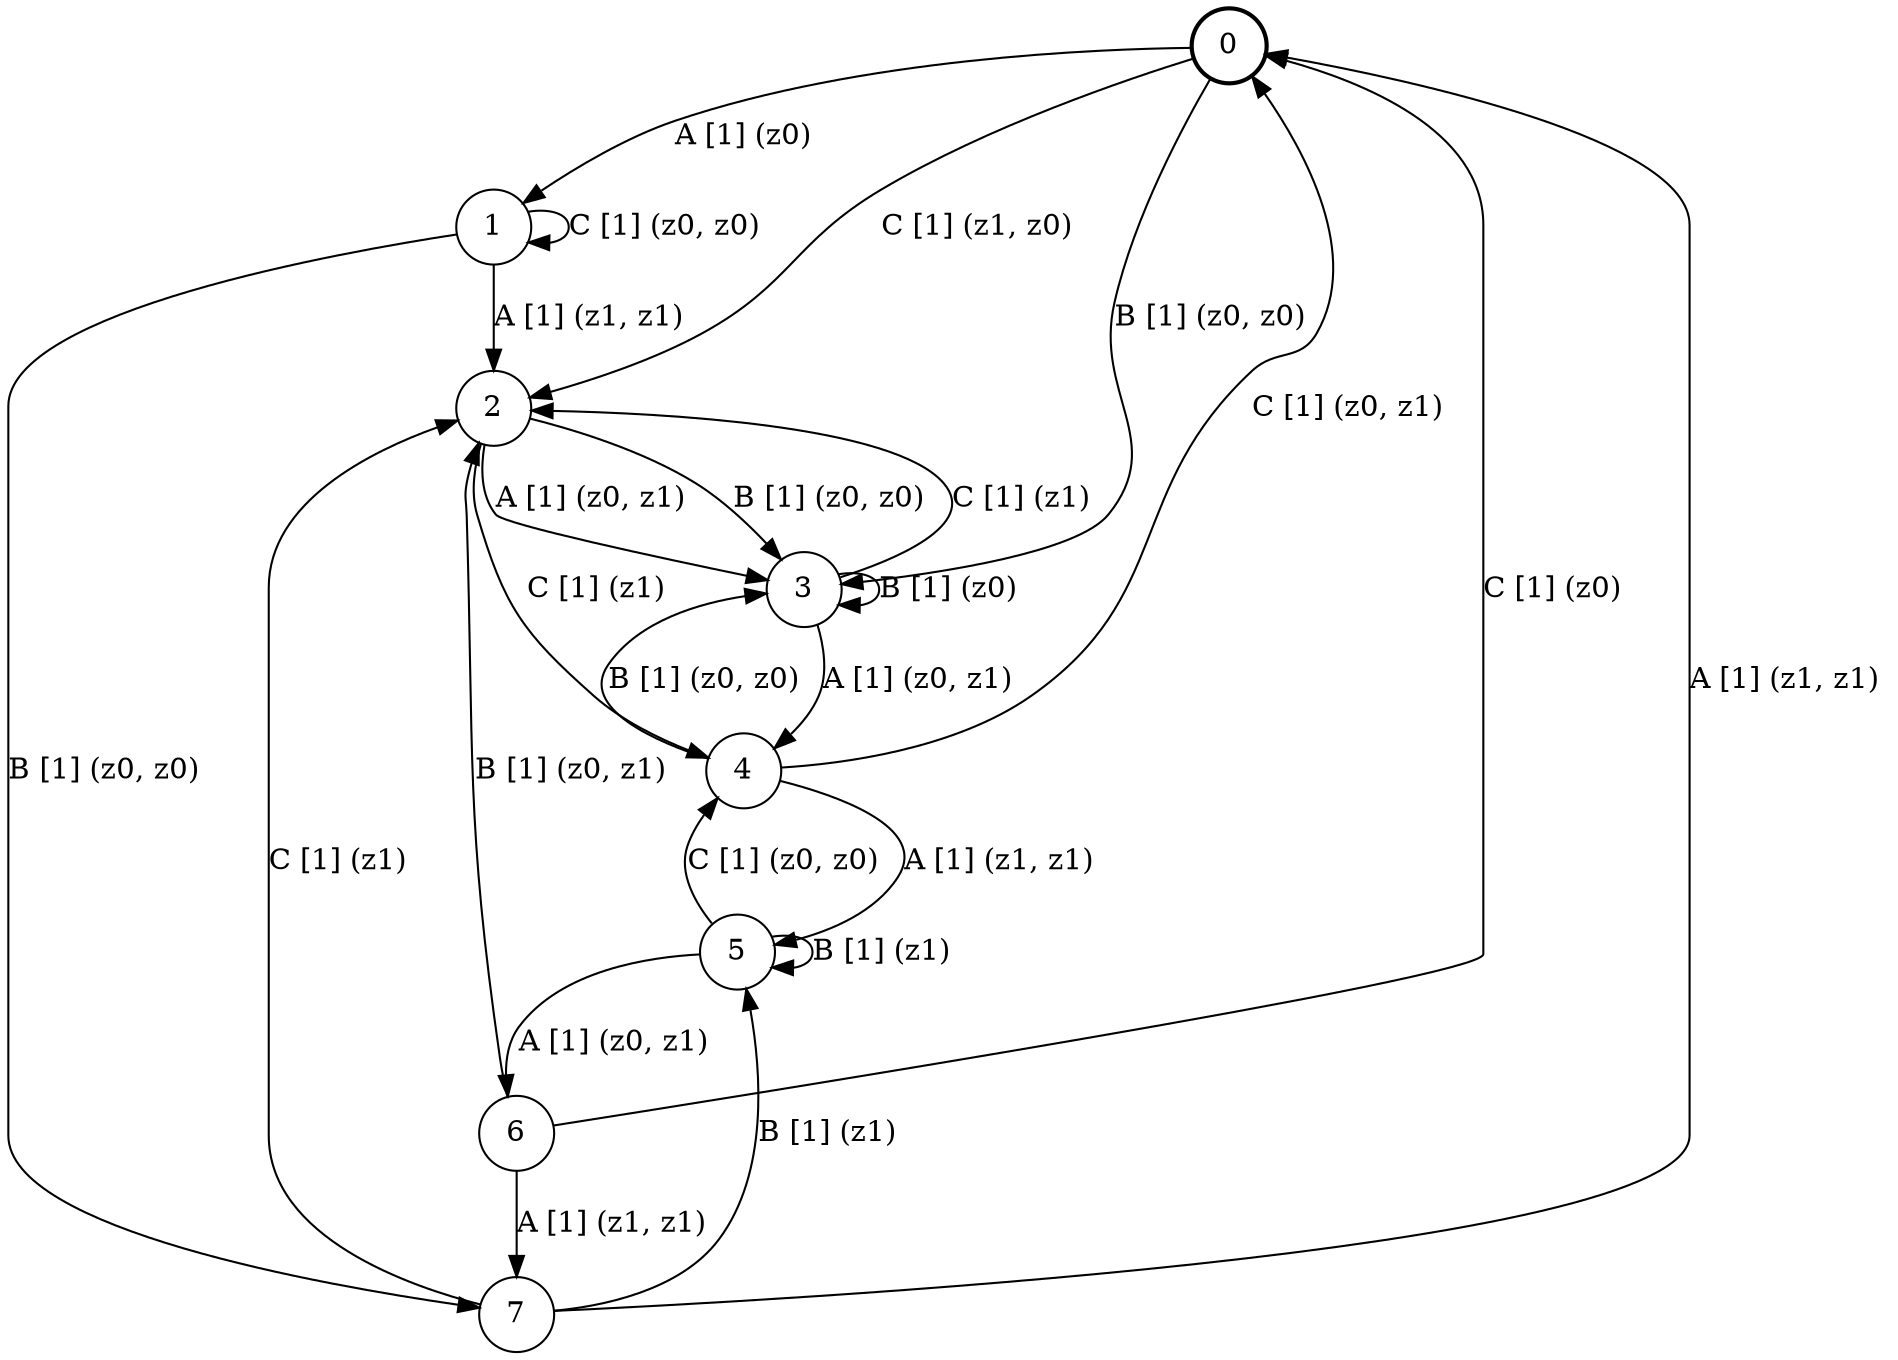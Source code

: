 # generated file, don't try to modify
# command: dot -Tpng <filename> > tree.png
digraph Automaton {
    node [shape = circle];
    0 [style = "bold"];
    0 -> 1 [label = "A [1] (z0) "];
    0 -> 3 [label = "B [1] (z0, z0) "];
    0 -> 2 [label = "C [1] (z1, z0) "];
    1 -> 2 [label = "A [1] (z1, z1) "];
    1 -> 7 [label = "B [1] (z0, z0) "];
    1 -> 1 [label = "C [1] (z0, z0) "];
    2 -> 3 [label = "A [1] (z0, z1) "];
    2 -> 3 [label = "B [1] (z0, z0) "];
    2 -> 4 [label = "C [1] (z1) "];
    3 -> 4 [label = "A [1] (z0, z1) "];
    3 -> 3 [label = "B [1] (z0) "];
    3 -> 2 [label = "C [1] (z1) "];
    4 -> 5 [label = "A [1] (z1, z1) "];
    4 -> 3 [label = "B [1] (z0, z0) "];
    4 -> 0 [label = "C [1] (z0, z1) "];
    5 -> 6 [label = "A [1] (z0, z1) "];
    5 -> 5 [label = "B [1] (z1) "];
    5 -> 4 [label = "C [1] (z0, z0) "];
    6 -> 7 [label = "A [1] (z1, z1) "];
    6 -> 2 [label = "B [1] (z0, z1) "];
    6 -> 0 [label = "C [1] (z0) "];
    7 -> 0 [label = "A [1] (z1, z1) "];
    7 -> 5 [label = "B [1] (z1) "];
    7 -> 2 [label = "C [1] (z1) "];
}
